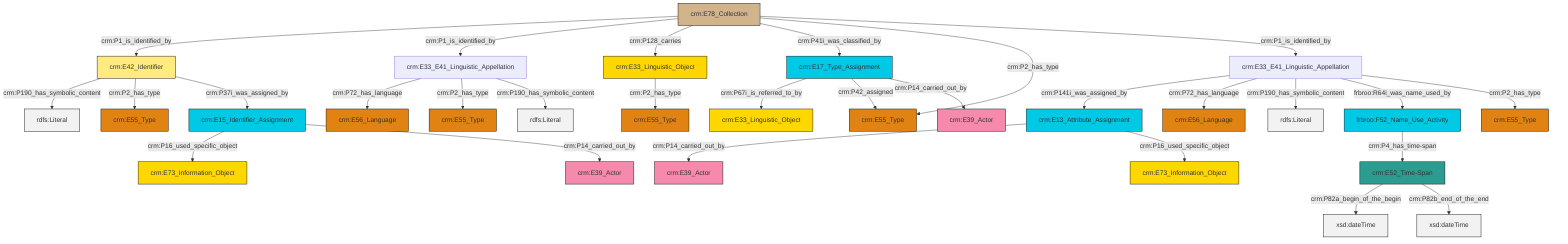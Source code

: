 graph TD
classDef Literal fill:#f2f2f2,stroke:#000000;
classDef CRM_Entity fill:#FFFFFF,stroke:#000000;
classDef Temporal_Entity fill:#00C9E6, stroke:#000000;
classDef Type fill:#E18312, stroke:#000000;
classDef Time-Span fill:#2C9C91, stroke:#000000;
classDef Appellation fill:#FFEB7F, stroke:#000000;
classDef Place fill:#008836, stroke:#000000;
classDef Persistent_Item fill:#B266B2, stroke:#000000;
classDef Conceptual_Object fill:#FFD700, stroke:#000000;
classDef Physical_Thing fill:#D2B48C, stroke:#000000;
classDef Actor fill:#f58aad, stroke:#000000;
classDef PC_Classes fill:#4ce600, stroke:#000000;
classDef Multi fill:#cccccc,stroke:#000000;

6["crm:E33_E41_Linguistic_Appellation"]:::Default -->|crm:P141i_was_assigned_by| 7["crm:E13_Attribute_Assignment"]:::Temporal_Entity
8["crm:E33_E41_Linguistic_Appellation"]:::Default -->|crm:P72_has_language| 9["crm:E56_Language"]:::Type
10["crm:E52_Time-Span"]:::Time-Span -->|crm:P82a_begin_of_the_begin| 11[xsd:dateTime]:::Literal
2["crm:E78_Collection"]:::Physical_Thing -->|crm:P1_is_identified_by| 12["crm:E42_Identifier"]:::Appellation
10["crm:E52_Time-Span"]:::Time-Span -->|crm:P82b_end_of_the_end| 14[xsd:dateTime]:::Literal
6["crm:E33_E41_Linguistic_Appellation"]:::Default -->|crm:P72_has_language| 15["crm:E56_Language"]:::Type
2["crm:E78_Collection"]:::Physical_Thing -->|crm:P1_is_identified_by| 8["crm:E33_E41_Linguistic_Appellation"]:::Default
2["crm:E78_Collection"]:::Physical_Thing -->|crm:P128_carries| 29["crm:E33_Linguistic_Object"]:::Conceptual_Object
29["crm:E33_Linguistic_Object"]:::Conceptual_Object -->|crm:P2_has_type| 4["crm:E55_Type"]:::Type
12["crm:E42_Identifier"]:::Appellation -->|crm:P190_has_symbolic_content| 33[rdfs:Literal]:::Literal
12["crm:E42_Identifier"]:::Appellation -->|crm:P2_has_type| 34["crm:E55_Type"]:::Type
8["crm:E33_E41_Linguistic_Appellation"]:::Default -->|crm:P2_has_type| 0["crm:E55_Type"]:::Type
35["frbroo:F52_Name_Use_Activity"]:::Temporal_Entity -->|crm:P4_has_time-span| 10["crm:E52_Time-Span"]:::Time-Span
31["crm:E17_Type_Assignment"]:::Temporal_Entity -->|crm:P67i_is_referred_to_by| 21["crm:E33_Linguistic_Object"]:::Conceptual_Object
6["crm:E33_E41_Linguistic_Appellation"]:::Default -->|crm:P190_has_symbolic_content| 39[rdfs:Literal]:::Literal
6["crm:E33_E41_Linguistic_Appellation"]:::Default -->|frbroo:R64i_was_name_used_by| 35["frbroo:F52_Name_Use_Activity"]:::Temporal_Entity
7["crm:E13_Attribute_Assignment"]:::Temporal_Entity -->|crm:P14_carried_out_by| 27["crm:E39_Actor"]:::Actor
2["crm:E78_Collection"]:::Physical_Thing -->|crm:P41i_was_classified_by| 31["crm:E17_Type_Assignment"]:::Temporal_Entity
18["crm:E15_Identifier_Assignment"]:::Temporal_Entity -->|crm:P16_used_specific_object| 16["crm:E73_Information_Object"]:::Conceptual_Object
31["crm:E17_Type_Assignment"]:::Temporal_Entity -->|crm:P42_assigned| 41["crm:E55_Type"]:::Type
12["crm:E42_Identifier"]:::Appellation -->|crm:P37i_was_assigned_by| 18["crm:E15_Identifier_Assignment"]:::Temporal_Entity
31["crm:E17_Type_Assignment"]:::Temporal_Entity -->|crm:P14_carried_out_by| 46["crm:E39_Actor"]:::Actor
18["crm:E15_Identifier_Assignment"]:::Temporal_Entity -->|crm:P14_carried_out_by| 43["crm:E39_Actor"]:::Actor
8["crm:E33_E41_Linguistic_Appellation"]:::Default -->|crm:P190_has_symbolic_content| 50[rdfs:Literal]:::Literal
7["crm:E13_Attribute_Assignment"]:::Temporal_Entity -->|crm:P16_used_specific_object| 25["crm:E73_Information_Object"]:::Conceptual_Object
2["crm:E78_Collection"]:::Physical_Thing -->|crm:P2_has_type| 41["crm:E55_Type"]:::Type
6["crm:E33_E41_Linguistic_Appellation"]:::Default -->|crm:P2_has_type| 36["crm:E55_Type"]:::Type
2["crm:E78_Collection"]:::Physical_Thing -->|crm:P1_is_identified_by| 6["crm:E33_E41_Linguistic_Appellation"]:::Default